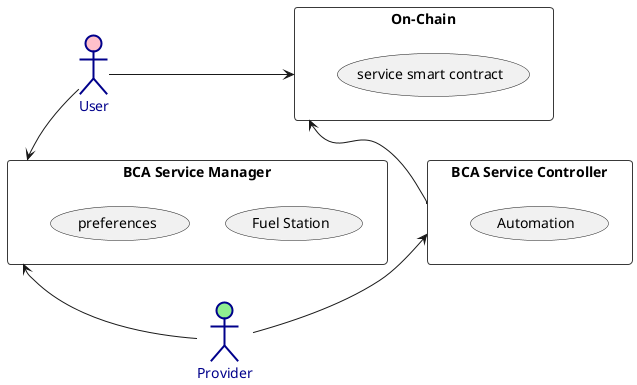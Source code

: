 @startuml UC4

!theme mars

skinparam backgroundColor #ffffff

actor "User" as user #pink;line:darkblue;line.bold;text:darkblue
actor "Provider" as provider #lightgreen;line:darkblue;line.bold;text:darkblue

rectangle "BCA Service Manager" as SM {
    usecase "Fuel Station" as UCfuel
    usecase "preferences" as UCprefs
}

rectangle "BCA Service Controller" as SC {
    usecase "Automation" as UCauto
}

rectangle "On-Chain" as OC {
    usecase "service smart contract" as UCcontract
}


user --> SM
user -r-> OC

provider -u-> SM
provider -u-> SC
SC -u-> OC

@enduml

@startuml Seq-Service-Tokenization

!theme mars

skinparam backgroundColor #ffffff

actor "Provider" as provider order 1
actor "User" as user order 5
' participant "Token" as tk order 3
participant "BCA Service\nController" as sc order 2
participant "Smart\nContract" as sm order 4
participant "Service" as sv order 3

' provider -> tk : mint service token
provider -> sc : create new service
activate sc

sc -> sm : deploy smart contract
activate sm

user -> sm : deposit fee (subscribe service)

sc -> sv : setup
activate sv
sc <-- sv : credentials

sc -> sm : register credentials
user -> sm : reveal credentials
user <-- sm : credentials

user -> sv : use service

sc -> sm : transfer fee
sc <-- sm : µ-payment

user -> sm : deposit fee

sc -> sm : transfer fee
sc <-- sm : µ-payment

user -> sm : deposit fee

user -> sv : use service

sc -> sm : transfer fee
sc <-- sm : µ-payment

user -> sm : stop

user -> sm : transfer deposit (rest)

user <-- sm : deposit (rest)

sc -> sv : tear down
deactivate sv

sc -> sm : claim fees

@enduml

@startuml Class-Service-Contract

!theme mars

skinparam backgroundColor #ffffff

class ServiceContract {
    admin_addr : address
    user_addr : address
    tick_price : int64
    setup_price : int64
    timestamp0 : int64
    timestamp1 : int64
    deposit : int64
    retracted : int64
    --
    int64 transfer(dest: address, value: int64)
    int64 stop()
    bool is_setup()
    bool is_running()
    bool is_stopped()
    -- by user --
    int64 balance_user()
    byte32 reveal_credentials()
    int64 deposit(value: int64)
    -- by admin --
    int64 balance_provider()
    void register_credentials(creds: byte32)
    void register_user()
}

@enduml

@startuml SM-Service-Contract

!theme mars

skinparam backgroundColor #ffffff

hide empty description
[*] -> Setup

Setup -r-> Running 
Setup -d-> Stopped
Running -d-> Stopped

Stopped --> [*]
Stopped -l-> Reset 
Reset -u-> Setup

@enduml
